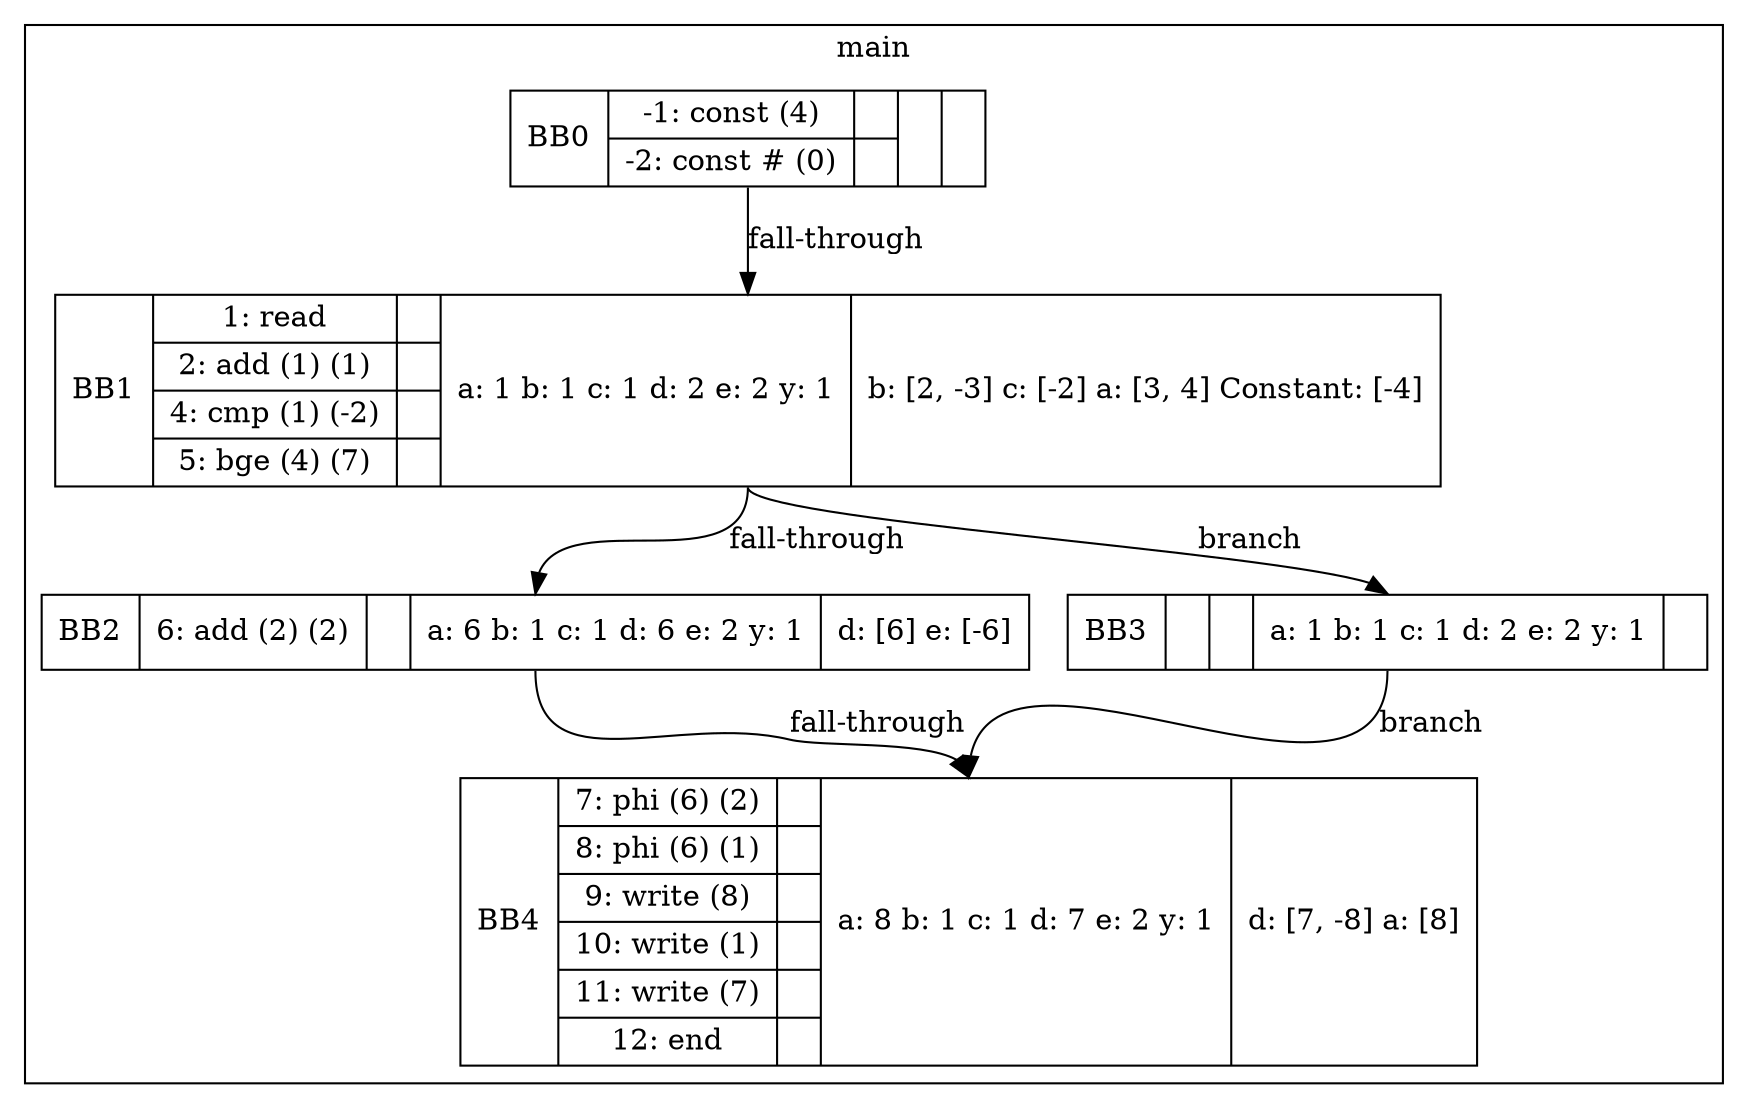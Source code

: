digraph G{
			bb0[shape=record, weight=0, label="<b>BB0|{-1: const (4) |-2: const # (0) }|{|}|{}|{}"];
		bb1[shape=record, weight=1, label="<b>BB1|{1: read  |2: add (1) (1)|4: cmp (1) (-2)|5: bge (4) (7)}|{|||}|{    a: 1
    b: 1
    c: 1
    d: 2
    e: 2
    y: 1
}|{    b: [2, -3]
    c: [-2]
    a: [3, 4]
    Constant: [-4]
}"];
		bb2[shape=record, weight=2, label="<b>BB2|{6: add (2) (2)}|{}|{    a: 6
    b: 1
    c: 1
    d: 6
    e: 2
    y: 1
}|{    d: [6]
    e: [-6]
}"];
		bb3[shape=record, weight=3, label="<b>BB3|{}|{}|{    a: 1
    b: 1
    c: 1
    d: 2
    e: 2
    y: 1
}|{}"];
		bb4[shape=record, weight=4, label="<b>BB4|{7: phi (6) (2)|8: phi (6) (1)|9: write (8) |10: write (1) |11: write (7) |12: end  }|{|||||}|{    a: 8
    b: 1
    c: 1
    d: 7
    e: 2
    y: 1
}|{    d: [7, -8]
    a: [8]
}"];
	
subgraph cluster_main{
rankdir=LR;
	label=main
			bb0:s->bb1:n[label="fall-through"];
		bb1:s->bb2:n[label="fall-through"];
bb1:s->bb3:n[label="branch"];
		bb2:s->bb4:n[label="fall-through"];
		bb3:s->bb4:n[label="branch"];
		
}
}